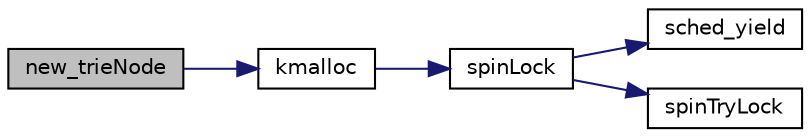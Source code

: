 digraph "new_trieNode"
{
 // LATEX_PDF_SIZE
  edge [fontname="Helvetica",fontsize="10",labelfontname="Helvetica",labelfontsize="10"];
  node [fontname="Helvetica",fontsize="10",shape=record];
  rankdir="LR";
  Node1 [label="new_trieNode",height=0.2,width=0.4,color="black", fillcolor="grey75", style="filled", fontcolor="black",tooltip=" "];
  Node1 -> Node2 [color="midnightblue",fontsize="10",style="solid",fontname="Helvetica"];
  Node2 [label="kmalloc",height=0.2,width=0.4,color="black", fillcolor="white", style="filled",URL="$kmalloc_8h.html#a150eab2ac4ce4553e21ca10e7f441762",tooltip=" "];
  Node2 -> Node3 [color="midnightblue",fontsize="10",style="solid",fontname="Helvetica"];
  Node3 [label="spinLock",height=0.2,width=0.4,color="black", fillcolor="white", style="filled",URL="$armv6_2spinlock_8c.html#a71f03d2ba55111c715b6068254847a53",tooltip=" "];
  Node3 -> Node4 [color="midnightblue",fontsize="10",style="solid",fontname="Helvetica"];
  Node4 [label="sched_yield",height=0.2,width=0.4,color="black", fillcolor="white", style="filled",URL="$armv6_2sched_8c.html#a08933fe6d593a1c78b9080359f15a0b7",tooltip=" "];
  Node3 -> Node5 [color="midnightblue",fontsize="10",style="solid",fontname="Helvetica"];
  Node5 [label="spinTryLock",height=0.2,width=0.4,color="black", fillcolor="white", style="filled",URL="$armv6_2spinlock_8c.html#a740766af5da58616f700fffab6768a78",tooltip=" "];
}
